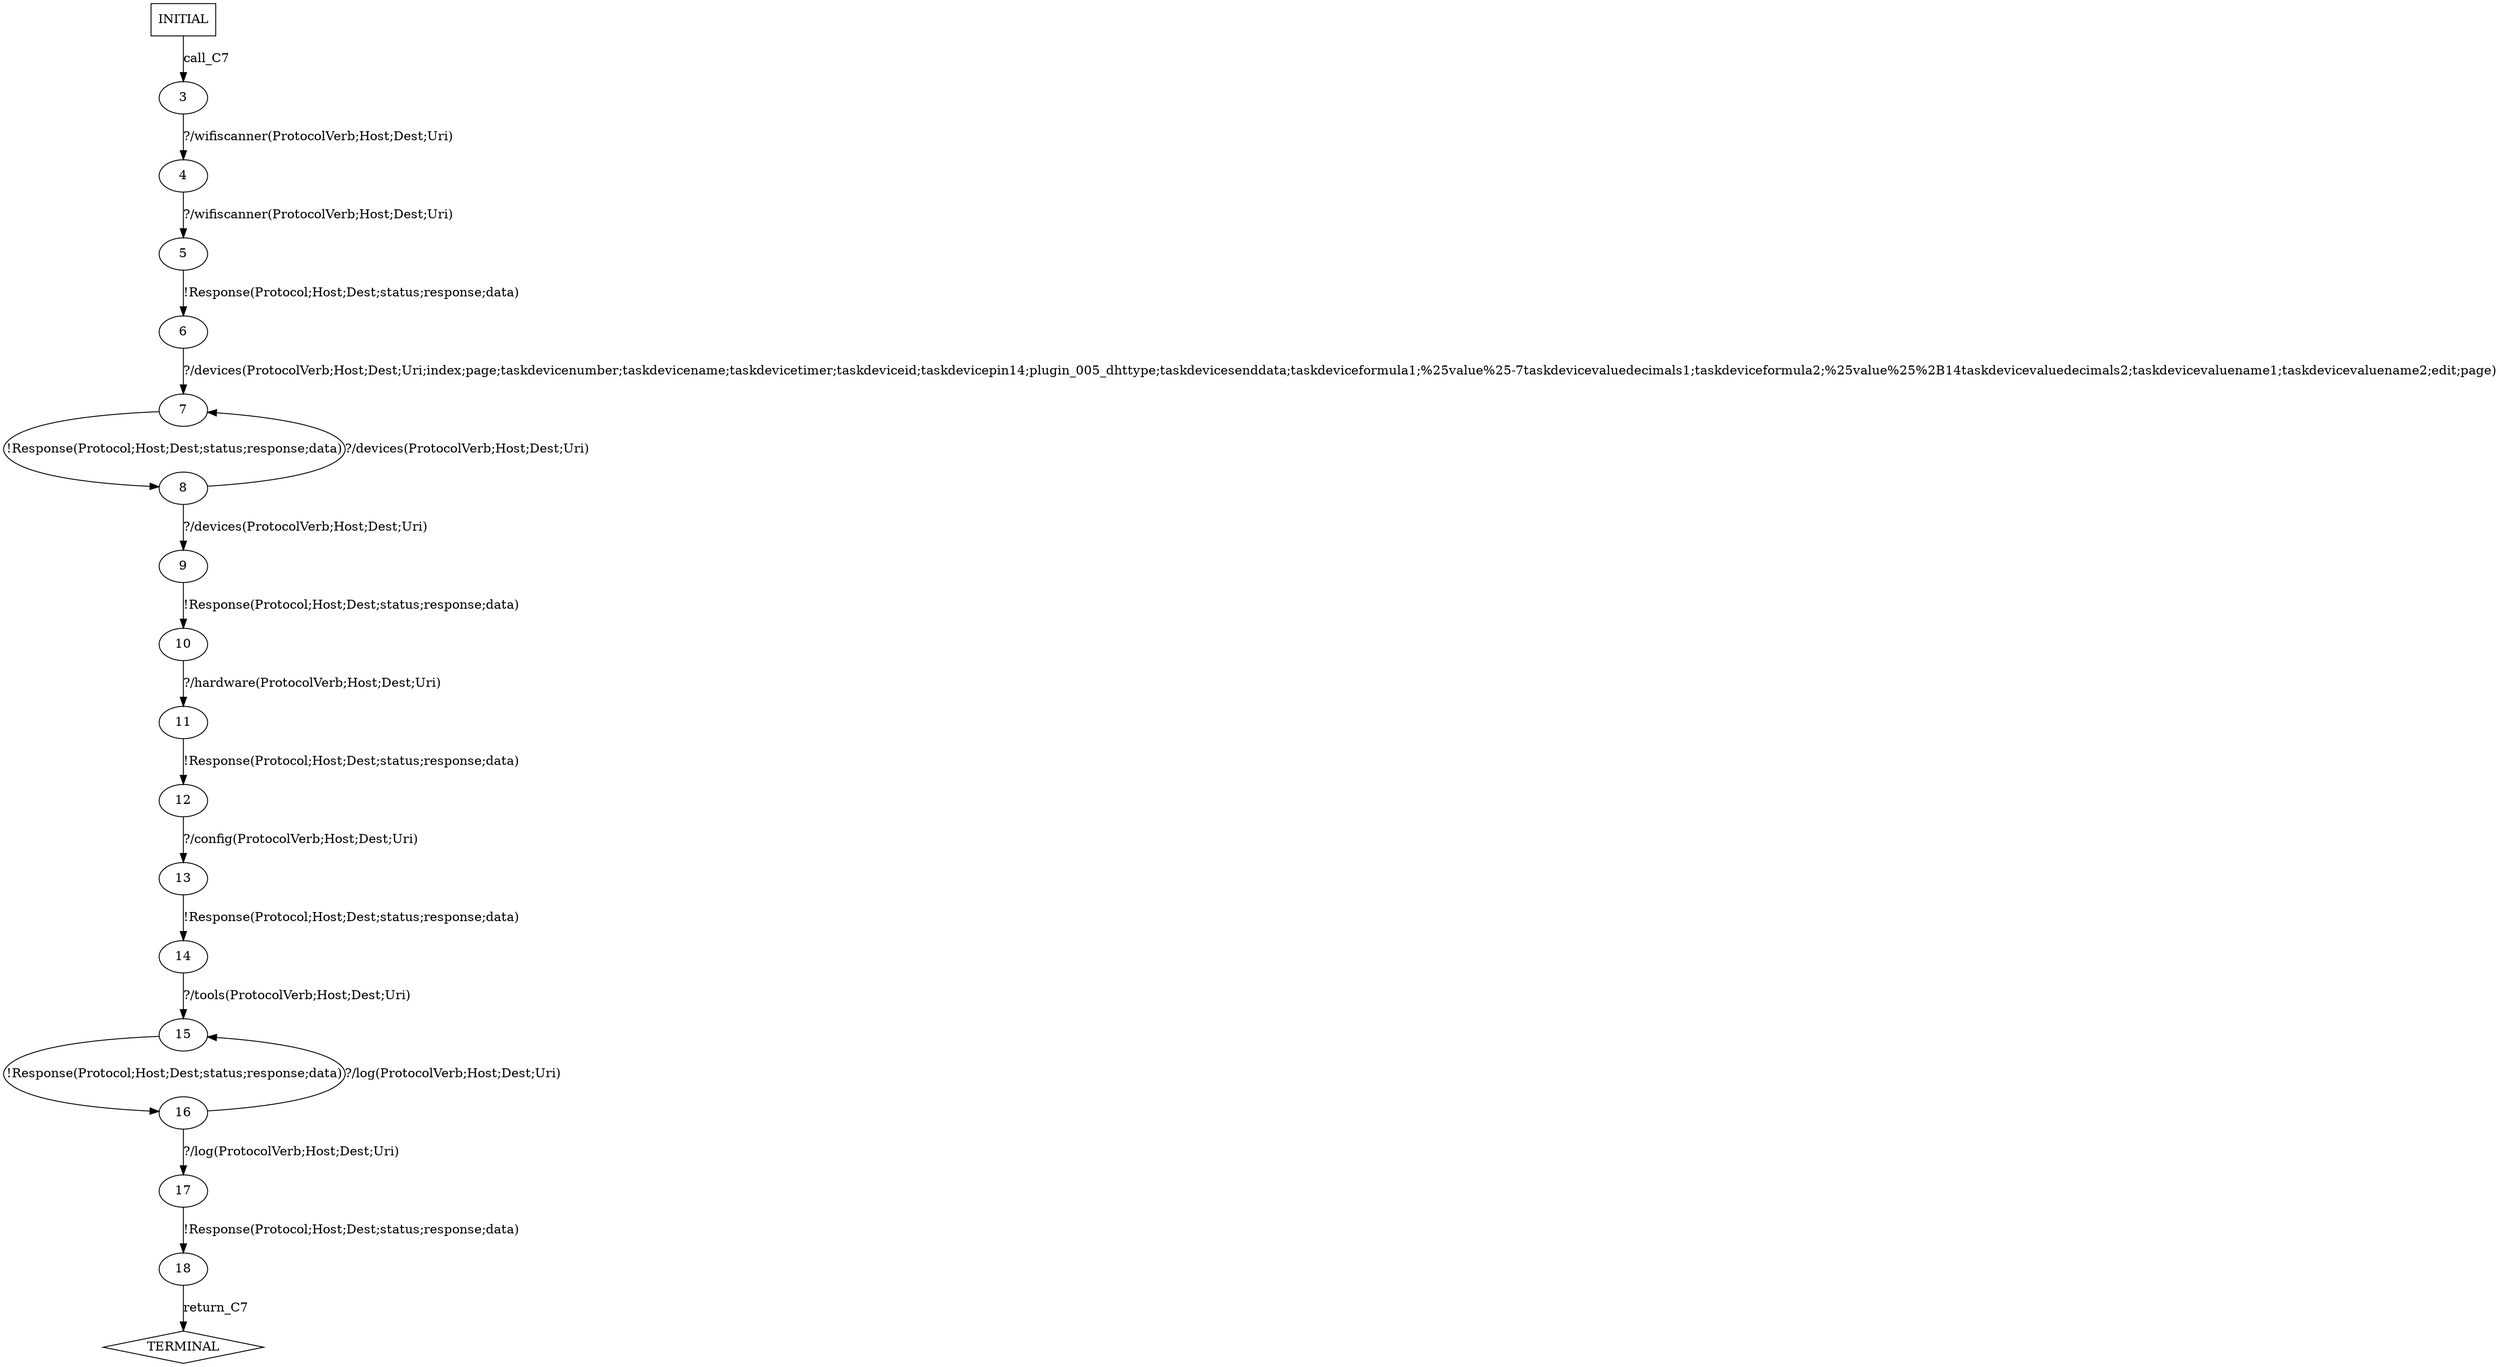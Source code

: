 digraph G {
  0 [label="INITIAL",shape=box];
  1 [label="TERMINAL",shape=diamond];
  3 [label="3"];
  4 [label="4"];
  5 [label="5"];
  6 [label="6"];
  7 [label="7"];
  8 [label="8"];
  9 [label="9"];
  10 [label="10"];
  11 [label="11"];
  12 [label="12"];
  13 [label="13"];
  14 [label="14"];
  15 [label="15"];
  16 [label="16"];
  17 [label="17"];
  18 [label="18"];
0->3  [label="call_C7"];
3->4 [label="?/wifiscanner(ProtocolVerb;Host;Dest;Uri)"];
4->5 [label="?/wifiscanner(ProtocolVerb;Host;Dest;Uri)"];
5->6 [label="!Response(Protocol;Host;Dest;status;response;data)"];
6->7 [label="?/devices(ProtocolVerb;Host;Dest;Uri;index;page;taskdevicenumber;taskdevicename;taskdevicetimer;taskdeviceid;taskdevicepin14;plugin_005_dhttype;taskdevicesenddata;taskdeviceformula1;%25value%25-7taskdevicevaluedecimals1;taskdeviceformula2;%25value%25%2B14taskdevicevaluedecimals2;taskdevicevaluename1;taskdevicevaluename2;edit;page)"];
7->8 [label="!Response(Protocol;Host;Dest;status;response;data)"];
8->7 [label="?/devices(ProtocolVerb;Host;Dest;Uri)"];
8->9 [label="?/devices(ProtocolVerb;Host;Dest;Uri)"];
9->10 [label="!Response(Protocol;Host;Dest;status;response;data)"];
10->11 [label="?/hardware(ProtocolVerb;Host;Dest;Uri)"];
11->12 [label="!Response(Protocol;Host;Dest;status;response;data)"];
12->13 [label="?/config(ProtocolVerb;Host;Dest;Uri)"];
13->14 [label="!Response(Protocol;Host;Dest;status;response;data)"];
14->15 [label="?/tools(ProtocolVerb;Host;Dest;Uri)"];
15->16 [label="!Response(Protocol;Host;Dest;status;response;data)"];
16->17 [label="?/log(ProtocolVerb;Host;Dest;Uri)"];
16->15 [label="?/log(ProtocolVerb;Host;Dest;Uri)"];
17->18 [label="!Response(Protocol;Host;Dest;status;response;data)"];
18->1  [label="return_C7"];
}
